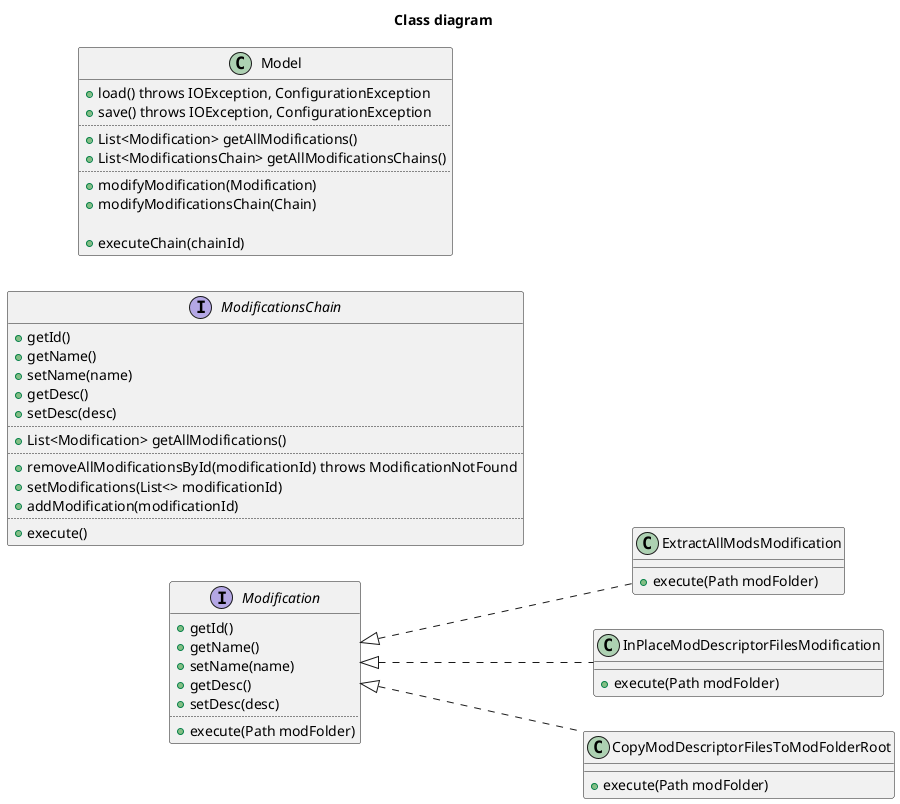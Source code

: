 @startuml
left to right direction

title Class diagram

interface Modification {
    +getId()
    +getName()
    +setName(name)
    +getDesc()
    +setDesc(desc)
    ..
    +execute(Path modFolder)
}

class ExtractAllModsModification implements Modification {
    +execute(Path modFolder)
}

class InPlaceModDescriptorFilesModification implements Modification {
    +execute(Path modFolder)
}

class CopyModDescriptorFilesToModFolderRoot implements Modification {
    +execute(Path modFolder)
}


interface ModificationsChain {
    +getId()
    +getName()
    +setName(name)
    +getDesc()
    +setDesc(desc)
    ..
    +List<Modification> getAllModifications()
    ..
    +removeAllModificationsById(modificationId) throws ModificationNotFound
    +setModifications(List<> modificationId)
    +addModification(modificationId)
    ..
    +execute()
}

class Model {
    +load() throws IOException, ConfigurationException
    +save() throws IOException, ConfigurationException
    ..
    +List<Modification> getAllModifications()
    +List<ModificationsChain> getAllModificationsChains()
    ..
    +modifyModification(Modification)
    +modifyModificationsChain(Chain)

    +executeChain(chainId)
}



@enduml
